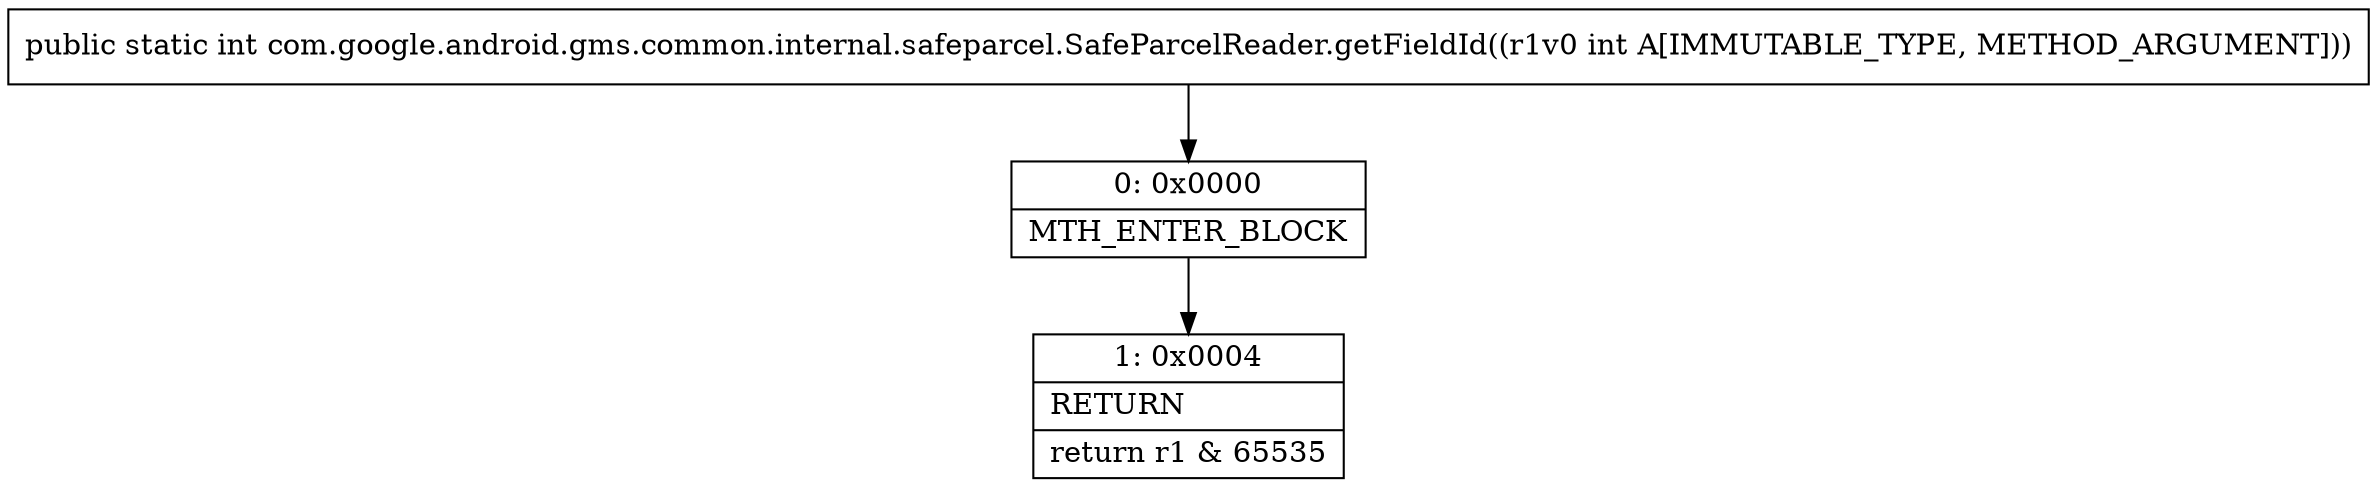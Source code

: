 digraph "CFG forcom.google.android.gms.common.internal.safeparcel.SafeParcelReader.getFieldId(I)I" {
Node_0 [shape=record,label="{0\:\ 0x0000|MTH_ENTER_BLOCK\l}"];
Node_1 [shape=record,label="{1\:\ 0x0004|RETURN\l|return r1 & 65535\l}"];
MethodNode[shape=record,label="{public static int com.google.android.gms.common.internal.safeparcel.SafeParcelReader.getFieldId((r1v0 int A[IMMUTABLE_TYPE, METHOD_ARGUMENT])) }"];
MethodNode -> Node_0;
Node_0 -> Node_1;
}

